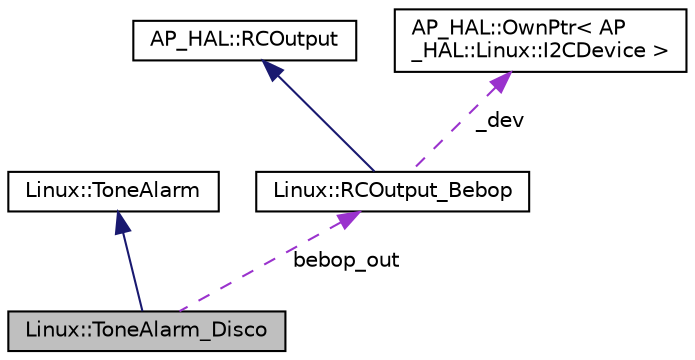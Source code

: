 digraph "Linux::ToneAlarm_Disco"
{
 // INTERACTIVE_SVG=YES
  edge [fontname="Helvetica",fontsize="10",labelfontname="Helvetica",labelfontsize="10"];
  node [fontname="Helvetica",fontsize="10",shape=record];
  Node1 [label="Linux::ToneAlarm_Disco",height=0.2,width=0.4,color="black", fillcolor="grey75", style="filled", fontcolor="black"];
  Node2 -> Node1 [dir="back",color="midnightblue",fontsize="10",style="solid",fontname="Helvetica"];
  Node2 [label="Linux::ToneAlarm",height=0.2,width=0.4,color="black", fillcolor="white", style="filled",URL="$classLinux_1_1ToneAlarm.html"];
  Node3 -> Node1 [dir="back",color="darkorchid3",fontsize="10",style="dashed",label=" bebop_out" ,fontname="Helvetica"];
  Node3 [label="Linux::RCOutput_Bebop",height=0.2,width=0.4,color="black", fillcolor="white", style="filled",URL="$classLinux_1_1RCOutput__Bebop.html"];
  Node4 -> Node3 [dir="back",color="midnightblue",fontsize="10",style="solid",fontname="Helvetica"];
  Node4 [label="AP_HAL::RCOutput",height=0.2,width=0.4,color="black", fillcolor="white", style="filled",URL="$classAP__HAL_1_1RCOutput.html"];
  Node5 -> Node3 [dir="back",color="darkorchid3",fontsize="10",style="dashed",label=" _dev" ,fontname="Helvetica"];
  Node5 [label="AP_HAL::OwnPtr\< AP\l_HAL::Linux::I2CDevice \>",height=0.2,width=0.4,color="black", fillcolor="white", style="filled",URL="$classAP__HAL_1_1OwnPtr.html"];
}
